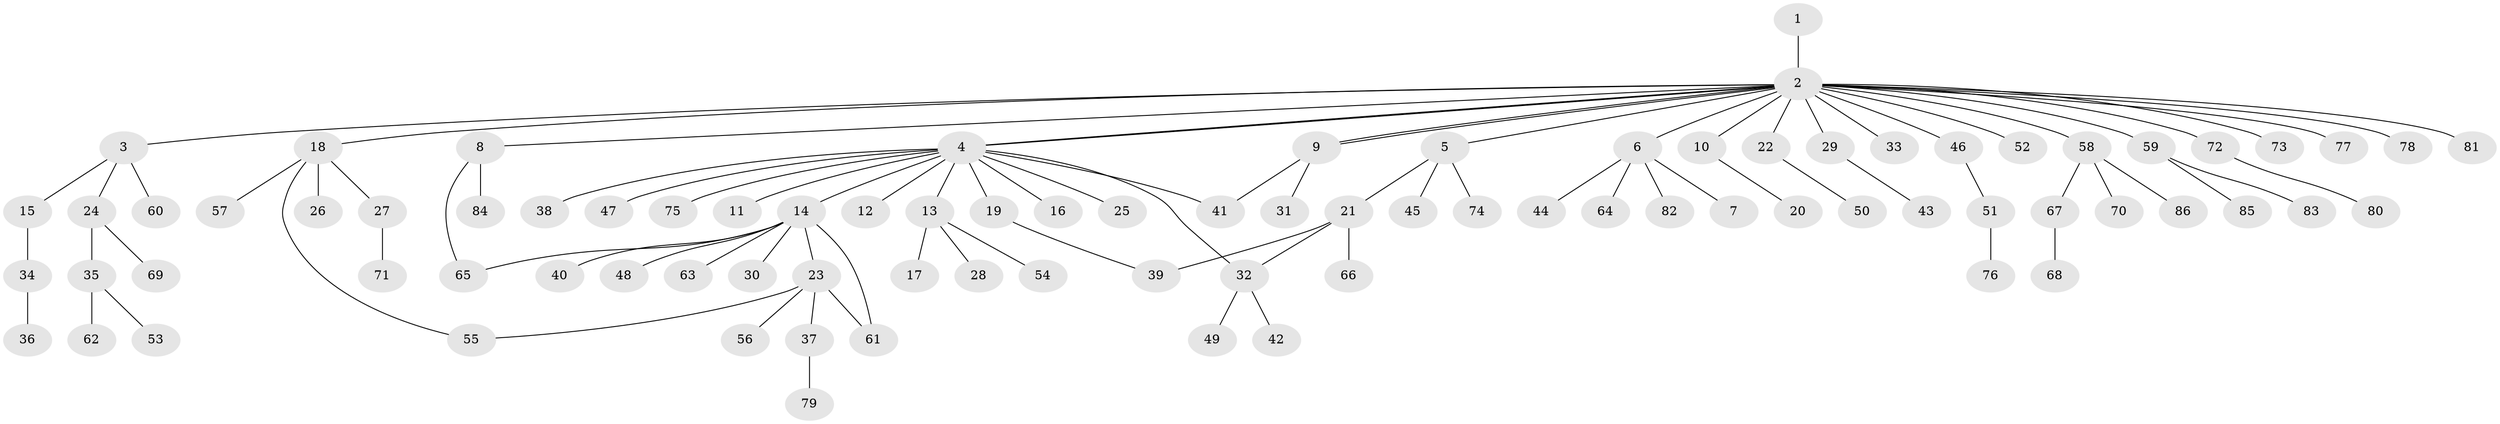 // Generated by graph-tools (version 1.1) at 2025/47/03/09/25 04:47:45]
// undirected, 86 vertices, 93 edges
graph export_dot {
graph [start="1"]
  node [color=gray90,style=filled];
  1;
  2;
  3;
  4;
  5;
  6;
  7;
  8;
  9;
  10;
  11;
  12;
  13;
  14;
  15;
  16;
  17;
  18;
  19;
  20;
  21;
  22;
  23;
  24;
  25;
  26;
  27;
  28;
  29;
  30;
  31;
  32;
  33;
  34;
  35;
  36;
  37;
  38;
  39;
  40;
  41;
  42;
  43;
  44;
  45;
  46;
  47;
  48;
  49;
  50;
  51;
  52;
  53;
  54;
  55;
  56;
  57;
  58;
  59;
  60;
  61;
  62;
  63;
  64;
  65;
  66;
  67;
  68;
  69;
  70;
  71;
  72;
  73;
  74;
  75;
  76;
  77;
  78;
  79;
  80;
  81;
  82;
  83;
  84;
  85;
  86;
  1 -- 2;
  2 -- 3;
  2 -- 4;
  2 -- 4;
  2 -- 5;
  2 -- 6;
  2 -- 8;
  2 -- 9;
  2 -- 9;
  2 -- 10;
  2 -- 18;
  2 -- 22;
  2 -- 29;
  2 -- 33;
  2 -- 46;
  2 -- 52;
  2 -- 58;
  2 -- 59;
  2 -- 72;
  2 -- 73;
  2 -- 77;
  2 -- 78;
  2 -- 81;
  3 -- 15;
  3 -- 24;
  3 -- 60;
  4 -- 11;
  4 -- 12;
  4 -- 13;
  4 -- 14;
  4 -- 16;
  4 -- 19;
  4 -- 25;
  4 -- 32;
  4 -- 38;
  4 -- 41;
  4 -- 47;
  4 -- 75;
  5 -- 21;
  5 -- 45;
  5 -- 74;
  6 -- 7;
  6 -- 44;
  6 -- 64;
  6 -- 82;
  8 -- 65;
  8 -- 84;
  9 -- 31;
  9 -- 41;
  10 -- 20;
  13 -- 17;
  13 -- 28;
  13 -- 54;
  14 -- 23;
  14 -- 30;
  14 -- 40;
  14 -- 48;
  14 -- 61;
  14 -- 63;
  14 -- 65;
  15 -- 34;
  18 -- 26;
  18 -- 27;
  18 -- 55;
  18 -- 57;
  19 -- 39;
  21 -- 32;
  21 -- 39;
  21 -- 66;
  22 -- 50;
  23 -- 37;
  23 -- 55;
  23 -- 56;
  23 -- 61;
  24 -- 35;
  24 -- 69;
  27 -- 71;
  29 -- 43;
  32 -- 42;
  32 -- 49;
  34 -- 36;
  35 -- 53;
  35 -- 62;
  37 -- 79;
  46 -- 51;
  51 -- 76;
  58 -- 67;
  58 -- 70;
  58 -- 86;
  59 -- 83;
  59 -- 85;
  67 -- 68;
  72 -- 80;
}
